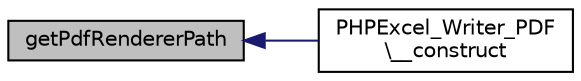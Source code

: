 digraph "getPdfRendererPath"
{
  edge [fontname="Helvetica",fontsize="10",labelfontname="Helvetica",labelfontsize="10"];
  node [fontname="Helvetica",fontsize="10",shape=record];
  rankdir="LR";
  Node35 [label="getPdfRendererPath",height=0.2,width=0.4,color="black", fillcolor="grey75", style="filled", fontcolor="black"];
  Node35 -> Node36 [dir="back",color="midnightblue",fontsize="10",style="solid",fontname="Helvetica"];
  Node36 [label="PHPExcel_Writer_PDF\l\\__construct",height=0.2,width=0.4,color="black", fillcolor="white", style="filled",URL="$class_p_h_p_excel___writer___p_d_f.html#a4e5deaf4592bef642360c431317b4811"];
}
